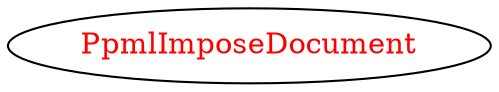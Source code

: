 digraph dependencyGraph {
 concentrate=true;
 ranksep="2.0";
 rankdir="LR"; 
 splines="ortho";
"PpmlImposeDocument" [fontcolor="red"];
}